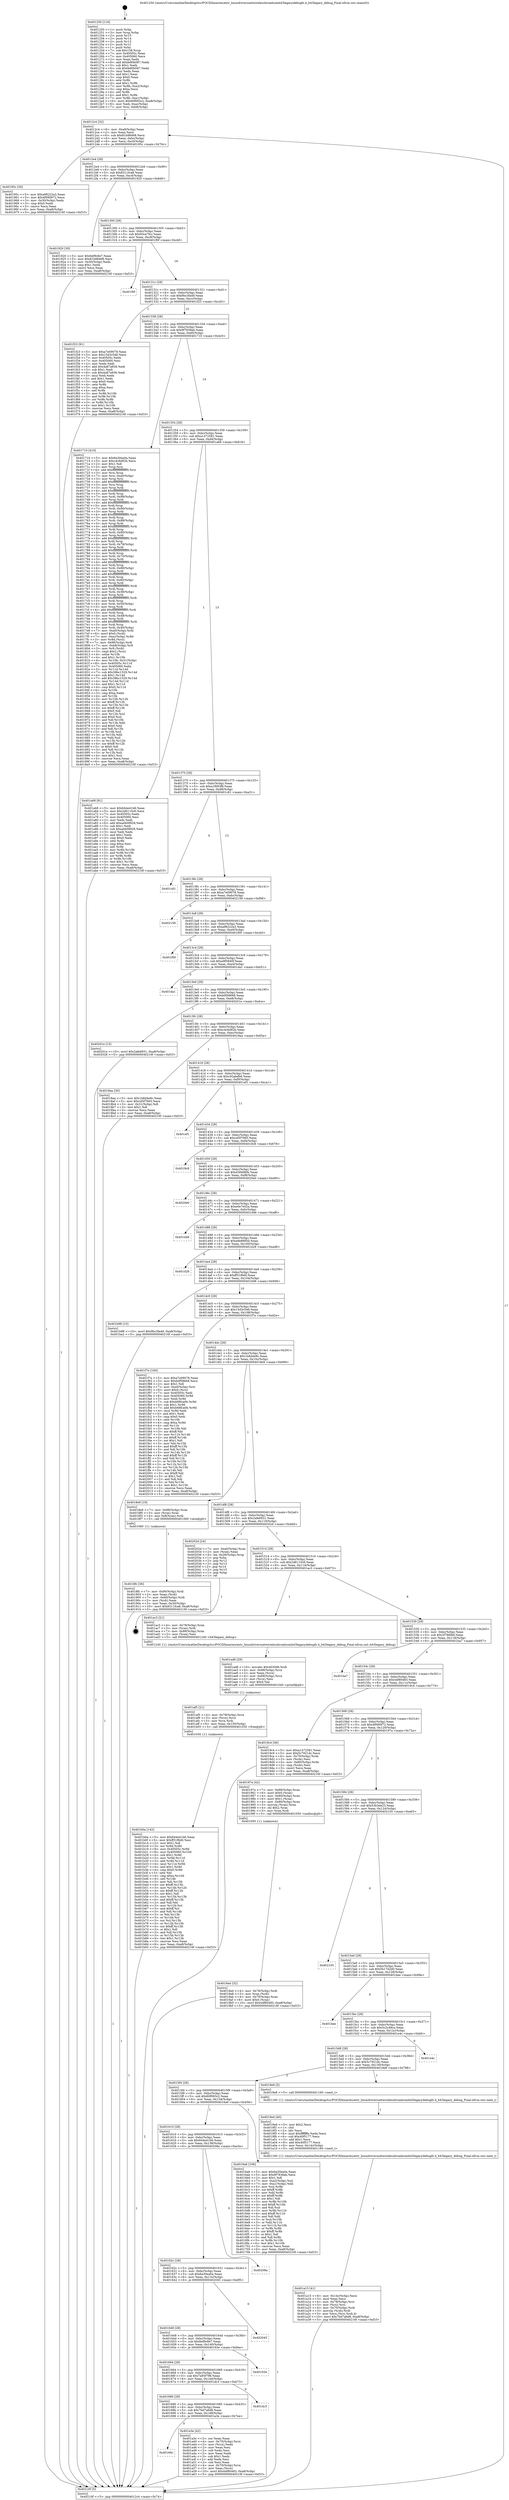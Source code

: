digraph "0x401250" {
  label = "0x401250 (/mnt/c/Users/mathe/Desktop/tcc/POCII/binaries/extr_linuxdriversnetwirelessbroadcomb43legacydebugfs.h_b43legacy_debug_Final-ollvm.out::main(0))"
  labelloc = "t"
  node[shape=record]

  Entry [label="",width=0.3,height=0.3,shape=circle,fillcolor=black,style=filled]
  "0x4012c4" [label="{
     0x4012c4 [32]\l
     | [instrs]\l
     &nbsp;&nbsp;0x4012c4 \<+6\>: mov -0xa8(%rbp),%eax\l
     &nbsp;&nbsp;0x4012ca \<+2\>: mov %eax,%ecx\l
     &nbsp;&nbsp;0x4012cc \<+6\>: sub $0x81b98468,%ecx\l
     &nbsp;&nbsp;0x4012d2 \<+6\>: mov %eax,-0xbc(%rbp)\l
     &nbsp;&nbsp;0x4012d8 \<+6\>: mov %ecx,-0xc0(%rbp)\l
     &nbsp;&nbsp;0x4012de \<+6\>: je 000000000040195c \<main+0x70c\>\l
  }"]
  "0x40195c" [label="{
     0x40195c [30]\l
     | [instrs]\l
     &nbsp;&nbsp;0x40195c \<+5\>: mov $0xa98222a3,%eax\l
     &nbsp;&nbsp;0x401961 \<+5\>: mov $0x4f090972,%ecx\l
     &nbsp;&nbsp;0x401966 \<+3\>: mov -0x30(%rbp),%edx\l
     &nbsp;&nbsp;0x401969 \<+3\>: cmp $0x0,%edx\l
     &nbsp;&nbsp;0x40196c \<+3\>: cmove %ecx,%eax\l
     &nbsp;&nbsp;0x40196f \<+6\>: mov %eax,-0xa8(%rbp)\l
     &nbsp;&nbsp;0x401975 \<+5\>: jmp 000000000040216f \<main+0xf1f\>\l
  }"]
  "0x4012e4" [label="{
     0x4012e4 [28]\l
     | [instrs]\l
     &nbsp;&nbsp;0x4012e4 \<+5\>: jmp 00000000004012e9 \<main+0x99\>\l
     &nbsp;&nbsp;0x4012e9 \<+6\>: mov -0xbc(%rbp),%eax\l
     &nbsp;&nbsp;0x4012ef \<+5\>: sub $0x8311fca8,%eax\l
     &nbsp;&nbsp;0x4012f4 \<+6\>: mov %eax,-0xc4(%rbp)\l
     &nbsp;&nbsp;0x4012fa \<+6\>: je 0000000000401920 \<main+0x6d0\>\l
  }"]
  Exit [label="",width=0.3,height=0.3,shape=circle,fillcolor=black,style=filled,peripheries=2]
  "0x401920" [label="{
     0x401920 [30]\l
     | [instrs]\l
     &nbsp;&nbsp;0x401920 \<+5\>: mov $0x6ef9c8e7,%eax\l
     &nbsp;&nbsp;0x401925 \<+5\>: mov $0x81b98468,%ecx\l
     &nbsp;&nbsp;0x40192a \<+3\>: mov -0x30(%rbp),%edx\l
     &nbsp;&nbsp;0x40192d \<+3\>: cmp $0x1,%edx\l
     &nbsp;&nbsp;0x401930 \<+3\>: cmovl %ecx,%eax\l
     &nbsp;&nbsp;0x401933 \<+6\>: mov %eax,-0xa8(%rbp)\l
     &nbsp;&nbsp;0x401939 \<+5\>: jmp 000000000040216f \<main+0xf1f\>\l
  }"]
  "0x401300" [label="{
     0x401300 [28]\l
     | [instrs]\l
     &nbsp;&nbsp;0x401300 \<+5\>: jmp 0000000000401305 \<main+0xb5\>\l
     &nbsp;&nbsp;0x401305 \<+6\>: mov -0xbc(%rbp),%eax\l
     &nbsp;&nbsp;0x40130b \<+5\>: sub $0x93ce7fcc,%eax\l
     &nbsp;&nbsp;0x401310 \<+6\>: mov %eax,-0xc8(%rbp)\l
     &nbsp;&nbsp;0x401316 \<+6\>: je 0000000000401f0f \<main+0xcbf\>\l
  }"]
  "0x401b0a" [label="{
     0x401b0a [142]\l
     | [instrs]\l
     &nbsp;&nbsp;0x401b0a \<+5\>: mov $0x644e41b6,%eax\l
     &nbsp;&nbsp;0x401b0f \<+5\>: mov $0xff31f6d0,%esi\l
     &nbsp;&nbsp;0x401b14 \<+2\>: mov $0x1,%dl\l
     &nbsp;&nbsp;0x401b16 \<+3\>: xor %r8d,%r8d\l
     &nbsp;&nbsp;0x401b19 \<+8\>: mov 0x40505c,%r9d\l
     &nbsp;&nbsp;0x401b21 \<+8\>: mov 0x405060,%r10d\l
     &nbsp;&nbsp;0x401b29 \<+4\>: sub $0x1,%r8d\l
     &nbsp;&nbsp;0x401b2d \<+3\>: mov %r9d,%r11d\l
     &nbsp;&nbsp;0x401b30 \<+3\>: add %r8d,%r11d\l
     &nbsp;&nbsp;0x401b33 \<+4\>: imul %r11d,%r9d\l
     &nbsp;&nbsp;0x401b37 \<+4\>: and $0x1,%r9d\l
     &nbsp;&nbsp;0x401b3b \<+4\>: cmp $0x0,%r9d\l
     &nbsp;&nbsp;0x401b3f \<+3\>: sete %bl\l
     &nbsp;&nbsp;0x401b42 \<+4\>: cmp $0xa,%r10d\l
     &nbsp;&nbsp;0x401b46 \<+4\>: setl %r14b\l
     &nbsp;&nbsp;0x401b4a \<+3\>: mov %bl,%r15b\l
     &nbsp;&nbsp;0x401b4d \<+4\>: xor $0xff,%r15b\l
     &nbsp;&nbsp;0x401b51 \<+3\>: mov %r14b,%r12b\l
     &nbsp;&nbsp;0x401b54 \<+4\>: xor $0xff,%r12b\l
     &nbsp;&nbsp;0x401b58 \<+3\>: xor $0x1,%dl\l
     &nbsp;&nbsp;0x401b5b \<+3\>: mov %r15b,%r13b\l
     &nbsp;&nbsp;0x401b5e \<+4\>: and $0xff,%r13b\l
     &nbsp;&nbsp;0x401b62 \<+2\>: and %dl,%bl\l
     &nbsp;&nbsp;0x401b64 \<+3\>: mov %r12b,%cl\l
     &nbsp;&nbsp;0x401b67 \<+3\>: and $0xff,%cl\l
     &nbsp;&nbsp;0x401b6a \<+3\>: and %dl,%r14b\l
     &nbsp;&nbsp;0x401b6d \<+3\>: or %bl,%r13b\l
     &nbsp;&nbsp;0x401b70 \<+3\>: or %r14b,%cl\l
     &nbsp;&nbsp;0x401b73 \<+3\>: xor %cl,%r13b\l
     &nbsp;&nbsp;0x401b76 \<+3\>: or %r12b,%r15b\l
     &nbsp;&nbsp;0x401b79 \<+4\>: xor $0xff,%r15b\l
     &nbsp;&nbsp;0x401b7d \<+3\>: or $0x1,%dl\l
     &nbsp;&nbsp;0x401b80 \<+3\>: and %dl,%r15b\l
     &nbsp;&nbsp;0x401b83 \<+3\>: or %r15b,%r13b\l
     &nbsp;&nbsp;0x401b86 \<+4\>: test $0x1,%r13b\l
     &nbsp;&nbsp;0x401b8a \<+3\>: cmovne %esi,%eax\l
     &nbsp;&nbsp;0x401b8d \<+6\>: mov %eax,-0xa8(%rbp)\l
     &nbsp;&nbsp;0x401b93 \<+5\>: jmp 000000000040216f \<main+0xf1f\>\l
  }"]
  "0x401f0f" [label="{
     0x401f0f\l
  }", style=dashed]
  "0x40131c" [label="{
     0x40131c [28]\l
     | [instrs]\l
     &nbsp;&nbsp;0x40131c \<+5\>: jmp 0000000000401321 \<main+0xd1\>\l
     &nbsp;&nbsp;0x401321 \<+6\>: mov -0xbc(%rbp),%eax\l
     &nbsp;&nbsp;0x401327 \<+5\>: sub $0x9bc3fa49,%eax\l
     &nbsp;&nbsp;0x40132c \<+6\>: mov %eax,-0xcc(%rbp)\l
     &nbsp;&nbsp;0x401332 \<+6\>: je 0000000000401f23 \<main+0xcd3\>\l
  }"]
  "0x401af5" [label="{
     0x401af5 [21]\l
     | [instrs]\l
     &nbsp;&nbsp;0x401af5 \<+4\>: mov -0x78(%rbp),%rcx\l
     &nbsp;&nbsp;0x401af9 \<+3\>: mov (%rcx),%rcx\l
     &nbsp;&nbsp;0x401afc \<+3\>: mov %rcx,%rdi\l
     &nbsp;&nbsp;0x401aff \<+6\>: mov %eax,-0x150(%rbp)\l
     &nbsp;&nbsp;0x401b05 \<+5\>: call 0000000000401030 \<free@plt\>\l
     | [calls]\l
     &nbsp;&nbsp;0x401030 \{1\} (unknown)\l
  }"]
  "0x401f23" [label="{
     0x401f23 [91]\l
     | [instrs]\l
     &nbsp;&nbsp;0x401f23 \<+5\>: mov $0xa7e09078,%eax\l
     &nbsp;&nbsp;0x401f28 \<+5\>: mov $0x15d3c546,%ecx\l
     &nbsp;&nbsp;0x401f2d \<+7\>: mov 0x40505c,%edx\l
     &nbsp;&nbsp;0x401f34 \<+7\>: mov 0x405060,%esi\l
     &nbsp;&nbsp;0x401f3b \<+2\>: mov %edx,%edi\l
     &nbsp;&nbsp;0x401f3d \<+6\>: add $0x4a87a936,%edi\l
     &nbsp;&nbsp;0x401f43 \<+3\>: sub $0x1,%edi\l
     &nbsp;&nbsp;0x401f46 \<+6\>: sub $0x4a87a936,%edi\l
     &nbsp;&nbsp;0x401f4c \<+3\>: imul %edi,%edx\l
     &nbsp;&nbsp;0x401f4f \<+3\>: and $0x1,%edx\l
     &nbsp;&nbsp;0x401f52 \<+3\>: cmp $0x0,%edx\l
     &nbsp;&nbsp;0x401f55 \<+4\>: sete %r8b\l
     &nbsp;&nbsp;0x401f59 \<+3\>: cmp $0xa,%esi\l
     &nbsp;&nbsp;0x401f5c \<+4\>: setl %r9b\l
     &nbsp;&nbsp;0x401f60 \<+3\>: mov %r8b,%r10b\l
     &nbsp;&nbsp;0x401f63 \<+3\>: and %r9b,%r10b\l
     &nbsp;&nbsp;0x401f66 \<+3\>: xor %r9b,%r8b\l
     &nbsp;&nbsp;0x401f69 \<+3\>: or %r8b,%r10b\l
     &nbsp;&nbsp;0x401f6c \<+4\>: test $0x1,%r10b\l
     &nbsp;&nbsp;0x401f70 \<+3\>: cmovne %ecx,%eax\l
     &nbsp;&nbsp;0x401f73 \<+6\>: mov %eax,-0xa8(%rbp)\l
     &nbsp;&nbsp;0x401f79 \<+5\>: jmp 000000000040216f \<main+0xf1f\>\l
  }"]
  "0x401338" [label="{
     0x401338 [28]\l
     | [instrs]\l
     &nbsp;&nbsp;0x401338 \<+5\>: jmp 000000000040133d \<main+0xed\>\l
     &nbsp;&nbsp;0x40133d \<+6\>: mov -0xbc(%rbp),%eax\l
     &nbsp;&nbsp;0x401343 \<+5\>: sub $0x9f7838ab,%eax\l
     &nbsp;&nbsp;0x401348 \<+6\>: mov %eax,-0xd0(%rbp)\l
     &nbsp;&nbsp;0x40134e \<+6\>: je 0000000000401710 \<main+0x4c0\>\l
  }"]
  "0x401ad8" [label="{
     0x401ad8 [29]\l
     | [instrs]\l
     &nbsp;&nbsp;0x401ad8 \<+10\>: movabs $0x4030d6,%rdi\l
     &nbsp;&nbsp;0x401ae2 \<+4\>: mov -0x68(%rbp),%rcx\l
     &nbsp;&nbsp;0x401ae6 \<+2\>: mov %eax,(%rcx)\l
     &nbsp;&nbsp;0x401ae8 \<+4\>: mov -0x68(%rbp),%rcx\l
     &nbsp;&nbsp;0x401aec \<+2\>: mov (%rcx),%esi\l
     &nbsp;&nbsp;0x401aee \<+2\>: mov $0x0,%al\l
     &nbsp;&nbsp;0x401af0 \<+5\>: call 0000000000401040 \<printf@plt\>\l
     | [calls]\l
     &nbsp;&nbsp;0x401040 \{1\} (unknown)\l
  }"]
  "0x401710" [label="{
     0x401710 [410]\l
     | [instrs]\l
     &nbsp;&nbsp;0x401710 \<+5\>: mov $0x6a30ea0a,%eax\l
     &nbsp;&nbsp;0x401715 \<+5\>: mov $0xc4c6d92b,%ecx\l
     &nbsp;&nbsp;0x40171a \<+2\>: mov $0x1,%dl\l
     &nbsp;&nbsp;0x40171c \<+3\>: mov %rsp,%rsi\l
     &nbsp;&nbsp;0x40171f \<+4\>: add $0xfffffffffffffff0,%rsi\l
     &nbsp;&nbsp;0x401723 \<+3\>: mov %rsi,%rsp\l
     &nbsp;&nbsp;0x401726 \<+7\>: mov %rsi,-0xa0(%rbp)\l
     &nbsp;&nbsp;0x40172d \<+3\>: mov %rsp,%rsi\l
     &nbsp;&nbsp;0x401730 \<+4\>: add $0xfffffffffffffff0,%rsi\l
     &nbsp;&nbsp;0x401734 \<+3\>: mov %rsi,%rsp\l
     &nbsp;&nbsp;0x401737 \<+3\>: mov %rsp,%rdi\l
     &nbsp;&nbsp;0x40173a \<+4\>: add $0xfffffffffffffff0,%rdi\l
     &nbsp;&nbsp;0x40173e \<+3\>: mov %rdi,%rsp\l
     &nbsp;&nbsp;0x401741 \<+7\>: mov %rdi,-0x98(%rbp)\l
     &nbsp;&nbsp;0x401748 \<+3\>: mov %rsp,%rdi\l
     &nbsp;&nbsp;0x40174b \<+4\>: add $0xfffffffffffffff0,%rdi\l
     &nbsp;&nbsp;0x40174f \<+3\>: mov %rdi,%rsp\l
     &nbsp;&nbsp;0x401752 \<+7\>: mov %rdi,-0x90(%rbp)\l
     &nbsp;&nbsp;0x401759 \<+3\>: mov %rsp,%rdi\l
     &nbsp;&nbsp;0x40175c \<+4\>: add $0xfffffffffffffff0,%rdi\l
     &nbsp;&nbsp;0x401760 \<+3\>: mov %rdi,%rsp\l
     &nbsp;&nbsp;0x401763 \<+7\>: mov %rdi,-0x88(%rbp)\l
     &nbsp;&nbsp;0x40176a \<+3\>: mov %rsp,%rdi\l
     &nbsp;&nbsp;0x40176d \<+4\>: add $0xfffffffffffffff0,%rdi\l
     &nbsp;&nbsp;0x401771 \<+3\>: mov %rdi,%rsp\l
     &nbsp;&nbsp;0x401774 \<+4\>: mov %rdi,-0x80(%rbp)\l
     &nbsp;&nbsp;0x401778 \<+3\>: mov %rsp,%rdi\l
     &nbsp;&nbsp;0x40177b \<+4\>: add $0xfffffffffffffff0,%rdi\l
     &nbsp;&nbsp;0x40177f \<+3\>: mov %rdi,%rsp\l
     &nbsp;&nbsp;0x401782 \<+4\>: mov %rdi,-0x78(%rbp)\l
     &nbsp;&nbsp;0x401786 \<+3\>: mov %rsp,%rdi\l
     &nbsp;&nbsp;0x401789 \<+4\>: add $0xfffffffffffffff0,%rdi\l
     &nbsp;&nbsp;0x40178d \<+3\>: mov %rdi,%rsp\l
     &nbsp;&nbsp;0x401790 \<+4\>: mov %rdi,-0x70(%rbp)\l
     &nbsp;&nbsp;0x401794 \<+3\>: mov %rsp,%rdi\l
     &nbsp;&nbsp;0x401797 \<+4\>: add $0xfffffffffffffff0,%rdi\l
     &nbsp;&nbsp;0x40179b \<+3\>: mov %rdi,%rsp\l
     &nbsp;&nbsp;0x40179e \<+4\>: mov %rdi,-0x68(%rbp)\l
     &nbsp;&nbsp;0x4017a2 \<+3\>: mov %rsp,%rdi\l
     &nbsp;&nbsp;0x4017a5 \<+4\>: add $0xfffffffffffffff0,%rdi\l
     &nbsp;&nbsp;0x4017a9 \<+3\>: mov %rdi,%rsp\l
     &nbsp;&nbsp;0x4017ac \<+4\>: mov %rdi,-0x60(%rbp)\l
     &nbsp;&nbsp;0x4017b0 \<+3\>: mov %rsp,%rdi\l
     &nbsp;&nbsp;0x4017b3 \<+4\>: add $0xfffffffffffffff0,%rdi\l
     &nbsp;&nbsp;0x4017b7 \<+3\>: mov %rdi,%rsp\l
     &nbsp;&nbsp;0x4017ba \<+4\>: mov %rdi,-0x58(%rbp)\l
     &nbsp;&nbsp;0x4017be \<+3\>: mov %rsp,%rdi\l
     &nbsp;&nbsp;0x4017c1 \<+4\>: add $0xfffffffffffffff0,%rdi\l
     &nbsp;&nbsp;0x4017c5 \<+3\>: mov %rdi,%rsp\l
     &nbsp;&nbsp;0x4017c8 \<+4\>: mov %rdi,-0x50(%rbp)\l
     &nbsp;&nbsp;0x4017cc \<+3\>: mov %rsp,%rdi\l
     &nbsp;&nbsp;0x4017cf \<+4\>: add $0xfffffffffffffff0,%rdi\l
     &nbsp;&nbsp;0x4017d3 \<+3\>: mov %rdi,%rsp\l
     &nbsp;&nbsp;0x4017d6 \<+4\>: mov %rdi,-0x48(%rbp)\l
     &nbsp;&nbsp;0x4017da \<+3\>: mov %rsp,%rdi\l
     &nbsp;&nbsp;0x4017dd \<+4\>: add $0xfffffffffffffff0,%rdi\l
     &nbsp;&nbsp;0x4017e1 \<+3\>: mov %rdi,%rsp\l
     &nbsp;&nbsp;0x4017e4 \<+4\>: mov %rdi,-0x40(%rbp)\l
     &nbsp;&nbsp;0x4017e8 \<+7\>: mov -0xa0(%rbp),%rdi\l
     &nbsp;&nbsp;0x4017ef \<+6\>: movl $0x0,(%rdi)\l
     &nbsp;&nbsp;0x4017f5 \<+7\>: mov -0xac(%rbp),%r8d\l
     &nbsp;&nbsp;0x4017fc \<+3\>: mov %r8d,(%rsi)\l
     &nbsp;&nbsp;0x4017ff \<+7\>: mov -0x98(%rbp),%rdi\l
     &nbsp;&nbsp;0x401806 \<+7\>: mov -0xb8(%rbp),%r9\l
     &nbsp;&nbsp;0x40180d \<+3\>: mov %r9,(%rdi)\l
     &nbsp;&nbsp;0x401810 \<+3\>: cmpl $0x2,(%rsi)\l
     &nbsp;&nbsp;0x401813 \<+4\>: setne %r10b\l
     &nbsp;&nbsp;0x401817 \<+4\>: and $0x1,%r10b\l
     &nbsp;&nbsp;0x40181b \<+4\>: mov %r10b,-0x31(%rbp)\l
     &nbsp;&nbsp;0x40181f \<+8\>: mov 0x40505c,%r11d\l
     &nbsp;&nbsp;0x401827 \<+7\>: mov 0x405060,%ebx\l
     &nbsp;&nbsp;0x40182e \<+3\>: mov %r11d,%r14d\l
     &nbsp;&nbsp;0x401831 \<+7\>: sub $0x38bc1529,%r14d\l
     &nbsp;&nbsp;0x401838 \<+4\>: sub $0x1,%r14d\l
     &nbsp;&nbsp;0x40183c \<+7\>: add $0x38bc1529,%r14d\l
     &nbsp;&nbsp;0x401843 \<+4\>: imul %r14d,%r11d\l
     &nbsp;&nbsp;0x401847 \<+4\>: and $0x1,%r11d\l
     &nbsp;&nbsp;0x40184b \<+4\>: cmp $0x0,%r11d\l
     &nbsp;&nbsp;0x40184f \<+4\>: sete %r10b\l
     &nbsp;&nbsp;0x401853 \<+3\>: cmp $0xa,%ebx\l
     &nbsp;&nbsp;0x401856 \<+4\>: setl %r15b\l
     &nbsp;&nbsp;0x40185a \<+3\>: mov %r10b,%r12b\l
     &nbsp;&nbsp;0x40185d \<+4\>: xor $0xff,%r12b\l
     &nbsp;&nbsp;0x401861 \<+3\>: mov %r15b,%r13b\l
     &nbsp;&nbsp;0x401864 \<+4\>: xor $0xff,%r13b\l
     &nbsp;&nbsp;0x401868 \<+3\>: xor $0x0,%dl\l
     &nbsp;&nbsp;0x40186b \<+3\>: mov %r12b,%sil\l
     &nbsp;&nbsp;0x40186e \<+4\>: and $0x0,%sil\l
     &nbsp;&nbsp;0x401872 \<+3\>: and %dl,%r10b\l
     &nbsp;&nbsp;0x401875 \<+3\>: mov %r13b,%dil\l
     &nbsp;&nbsp;0x401878 \<+4\>: and $0x0,%dil\l
     &nbsp;&nbsp;0x40187c \<+3\>: and %dl,%r15b\l
     &nbsp;&nbsp;0x40187f \<+3\>: or %r10b,%sil\l
     &nbsp;&nbsp;0x401882 \<+3\>: or %r15b,%dil\l
     &nbsp;&nbsp;0x401885 \<+3\>: xor %dil,%sil\l
     &nbsp;&nbsp;0x401888 \<+3\>: or %r13b,%r12b\l
     &nbsp;&nbsp;0x40188b \<+4\>: xor $0xff,%r12b\l
     &nbsp;&nbsp;0x40188f \<+3\>: or $0x0,%dl\l
     &nbsp;&nbsp;0x401892 \<+3\>: and %dl,%r12b\l
     &nbsp;&nbsp;0x401895 \<+3\>: or %r12b,%sil\l
     &nbsp;&nbsp;0x401898 \<+4\>: test $0x1,%sil\l
     &nbsp;&nbsp;0x40189c \<+3\>: cmovne %ecx,%eax\l
     &nbsp;&nbsp;0x40189f \<+6\>: mov %eax,-0xa8(%rbp)\l
     &nbsp;&nbsp;0x4018a5 \<+5\>: jmp 000000000040216f \<main+0xf1f\>\l
  }"]
  "0x401354" [label="{
     0x401354 [28]\l
     | [instrs]\l
     &nbsp;&nbsp;0x401354 \<+5\>: jmp 0000000000401359 \<main+0x109\>\l
     &nbsp;&nbsp;0x401359 \<+6\>: mov -0xbc(%rbp),%eax\l
     &nbsp;&nbsp;0x40135f \<+5\>: sub $0xa1472581,%eax\l
     &nbsp;&nbsp;0x401364 \<+6\>: mov %eax,-0xd4(%rbp)\l
     &nbsp;&nbsp;0x40136a \<+6\>: je 0000000000401a68 \<main+0x818\>\l
  }"]
  "0x40169c" [label="{
     0x40169c\l
  }", style=dashed]
  "0x401a68" [label="{
     0x401a68 [91]\l
     | [instrs]\l
     &nbsp;&nbsp;0x401a68 \<+5\>: mov $0x644e41b6,%eax\l
     &nbsp;&nbsp;0x401a6d \<+5\>: mov $0x2d6110c6,%ecx\l
     &nbsp;&nbsp;0x401a72 \<+7\>: mov 0x40505c,%edx\l
     &nbsp;&nbsp;0x401a79 \<+7\>: mov 0x405060,%esi\l
     &nbsp;&nbsp;0x401a80 \<+2\>: mov %edx,%edi\l
     &nbsp;&nbsp;0x401a82 \<+6\>: add $0xad409928,%edi\l
     &nbsp;&nbsp;0x401a88 \<+3\>: sub $0x1,%edi\l
     &nbsp;&nbsp;0x401a8b \<+6\>: sub $0xad409928,%edi\l
     &nbsp;&nbsp;0x401a91 \<+3\>: imul %edi,%edx\l
     &nbsp;&nbsp;0x401a94 \<+3\>: and $0x1,%edx\l
     &nbsp;&nbsp;0x401a97 \<+3\>: cmp $0x0,%edx\l
     &nbsp;&nbsp;0x401a9a \<+4\>: sete %r8b\l
     &nbsp;&nbsp;0x401a9e \<+3\>: cmp $0xa,%esi\l
     &nbsp;&nbsp;0x401aa1 \<+4\>: setl %r9b\l
     &nbsp;&nbsp;0x401aa5 \<+3\>: mov %r8b,%r10b\l
     &nbsp;&nbsp;0x401aa8 \<+3\>: and %r9b,%r10b\l
     &nbsp;&nbsp;0x401aab \<+3\>: xor %r9b,%r8b\l
     &nbsp;&nbsp;0x401aae \<+3\>: or %r8b,%r10b\l
     &nbsp;&nbsp;0x401ab1 \<+4\>: test $0x1,%r10b\l
     &nbsp;&nbsp;0x401ab5 \<+3\>: cmovne %ecx,%eax\l
     &nbsp;&nbsp;0x401ab8 \<+6\>: mov %eax,-0xa8(%rbp)\l
     &nbsp;&nbsp;0x401abe \<+5\>: jmp 000000000040216f \<main+0xf1f\>\l
  }"]
  "0x401370" [label="{
     0x401370 [28]\l
     | [instrs]\l
     &nbsp;&nbsp;0x401370 \<+5\>: jmp 0000000000401375 \<main+0x125\>\l
     &nbsp;&nbsp;0x401375 \<+6\>: mov -0xbc(%rbp),%eax\l
     &nbsp;&nbsp;0x40137b \<+5\>: sub $0xa1f693f8,%eax\l
     &nbsp;&nbsp;0x401380 \<+6\>: mov %eax,-0xd8(%rbp)\l
     &nbsp;&nbsp;0x401386 \<+6\>: je 0000000000401c81 \<main+0xa31\>\l
  }"]
  "0x401a3e" [label="{
     0x401a3e [42]\l
     | [instrs]\l
     &nbsp;&nbsp;0x401a3e \<+2\>: xor %eax,%eax\l
     &nbsp;&nbsp;0x401a40 \<+4\>: mov -0x70(%rbp),%rcx\l
     &nbsp;&nbsp;0x401a44 \<+2\>: mov (%rcx),%edx\l
     &nbsp;&nbsp;0x401a46 \<+2\>: mov %eax,%esi\l
     &nbsp;&nbsp;0x401a48 \<+2\>: sub %edx,%esi\l
     &nbsp;&nbsp;0x401a4a \<+2\>: mov %eax,%edx\l
     &nbsp;&nbsp;0x401a4c \<+3\>: sub $0x1,%edx\l
     &nbsp;&nbsp;0x401a4f \<+2\>: add %edx,%esi\l
     &nbsp;&nbsp;0x401a51 \<+2\>: sub %esi,%eax\l
     &nbsp;&nbsp;0x401a53 \<+4\>: mov -0x70(%rbp),%rcx\l
     &nbsp;&nbsp;0x401a57 \<+2\>: mov %eax,(%rcx)\l
     &nbsp;&nbsp;0x401a59 \<+10\>: movl $0x44f80483,-0xa8(%rbp)\l
     &nbsp;&nbsp;0x401a63 \<+5\>: jmp 000000000040216f \<main+0xf1f\>\l
  }"]
  "0x401c81" [label="{
     0x401c81\l
  }", style=dashed]
  "0x40138c" [label="{
     0x40138c [28]\l
     | [instrs]\l
     &nbsp;&nbsp;0x40138c \<+5\>: jmp 0000000000401391 \<main+0x141\>\l
     &nbsp;&nbsp;0x401391 \<+6\>: mov -0xbc(%rbp),%eax\l
     &nbsp;&nbsp;0x401397 \<+5\>: sub $0xa7e09078,%eax\l
     &nbsp;&nbsp;0x40139c \<+6\>: mov %eax,-0xdc(%rbp)\l
     &nbsp;&nbsp;0x4013a2 \<+6\>: je 0000000000402158 \<main+0xf08\>\l
  }"]
  "0x401680" [label="{
     0x401680 [28]\l
     | [instrs]\l
     &nbsp;&nbsp;0x401680 \<+5\>: jmp 0000000000401685 \<main+0x435\>\l
     &nbsp;&nbsp;0x401685 \<+6\>: mov -0xbc(%rbp),%eax\l
     &nbsp;&nbsp;0x40168b \<+5\>: sub $0x7bd7a6d8,%eax\l
     &nbsp;&nbsp;0x401690 \<+6\>: mov %eax,-0x148(%rbp)\l
     &nbsp;&nbsp;0x401696 \<+6\>: je 0000000000401a3e \<main+0x7ee\>\l
  }"]
  "0x402158" [label="{
     0x402158\l
  }", style=dashed]
  "0x4013a8" [label="{
     0x4013a8 [28]\l
     | [instrs]\l
     &nbsp;&nbsp;0x4013a8 \<+5\>: jmp 00000000004013ad \<main+0x15d\>\l
     &nbsp;&nbsp;0x4013ad \<+6\>: mov -0xbc(%rbp),%eax\l
     &nbsp;&nbsp;0x4013b3 \<+5\>: sub $0xa98222a3,%eax\l
     &nbsp;&nbsp;0x4013b8 \<+6\>: mov %eax,-0xe0(%rbp)\l
     &nbsp;&nbsp;0x4013be \<+6\>: je 0000000000401f00 \<main+0xcb0\>\l
  }"]
  "0x401dc3" [label="{
     0x401dc3\l
  }", style=dashed]
  "0x401f00" [label="{
     0x401f00\l
  }", style=dashed]
  "0x4013c4" [label="{
     0x4013c4 [28]\l
     | [instrs]\l
     &nbsp;&nbsp;0x4013c4 \<+5\>: jmp 00000000004013c9 \<main+0x179\>\l
     &nbsp;&nbsp;0x4013c9 \<+6\>: mov -0xbc(%rbp),%eax\l
     &nbsp;&nbsp;0x4013cf \<+5\>: sub $0xa9f5840f,%eax\l
     &nbsp;&nbsp;0x4013d4 \<+6\>: mov %eax,-0xe4(%rbp)\l
     &nbsp;&nbsp;0x4013da \<+6\>: je 0000000000401da1 \<main+0xb51\>\l
  }"]
  "0x401664" [label="{
     0x401664 [28]\l
     | [instrs]\l
     &nbsp;&nbsp;0x401664 \<+5\>: jmp 0000000000401669 \<main+0x419\>\l
     &nbsp;&nbsp;0x401669 \<+6\>: mov -0xbc(%rbp),%eax\l
     &nbsp;&nbsp;0x40166f \<+5\>: sub $0x7a95f798,%eax\l
     &nbsp;&nbsp;0x401674 \<+6\>: mov %eax,-0x144(%rbp)\l
     &nbsp;&nbsp;0x40167a \<+6\>: je 0000000000401dc3 \<main+0xb73\>\l
  }"]
  "0x401da1" [label="{
     0x401da1\l
  }", style=dashed]
  "0x4013e0" [label="{
     0x4013e0 [28]\l
     | [instrs]\l
     &nbsp;&nbsp;0x4013e0 \<+5\>: jmp 00000000004013e5 \<main+0x195\>\l
     &nbsp;&nbsp;0x4013e5 \<+6\>: mov -0xbc(%rbp),%eax\l
     &nbsp;&nbsp;0x4013eb \<+5\>: sub $0xb0f58668,%eax\l
     &nbsp;&nbsp;0x4013f0 \<+6\>: mov %eax,-0xe8(%rbp)\l
     &nbsp;&nbsp;0x4013f6 \<+6\>: je 000000000040201e \<main+0xdce\>\l
  }"]
  "0x40193e" [label="{
     0x40193e\l
  }", style=dashed]
  "0x40201e" [label="{
     0x40201e [15]\l
     | [instrs]\l
     &nbsp;&nbsp;0x40201e \<+10\>: movl $0x2afe6931,-0xa8(%rbp)\l
     &nbsp;&nbsp;0x402028 \<+5\>: jmp 000000000040216f \<main+0xf1f\>\l
  }"]
  "0x4013fc" [label="{
     0x4013fc [28]\l
     | [instrs]\l
     &nbsp;&nbsp;0x4013fc \<+5\>: jmp 0000000000401401 \<main+0x1b1\>\l
     &nbsp;&nbsp;0x401401 \<+6\>: mov -0xbc(%rbp),%eax\l
     &nbsp;&nbsp;0x401407 \<+5\>: sub $0xc4c6d92b,%eax\l
     &nbsp;&nbsp;0x40140c \<+6\>: mov %eax,-0xec(%rbp)\l
     &nbsp;&nbsp;0x401412 \<+6\>: je 00000000004018aa \<main+0x65a\>\l
  }"]
  "0x401648" [label="{
     0x401648 [28]\l
     | [instrs]\l
     &nbsp;&nbsp;0x401648 \<+5\>: jmp 000000000040164d \<main+0x3fd\>\l
     &nbsp;&nbsp;0x40164d \<+6\>: mov -0xbc(%rbp),%eax\l
     &nbsp;&nbsp;0x401653 \<+5\>: sub $0x6ef9c8e7,%eax\l
     &nbsp;&nbsp;0x401658 \<+6\>: mov %eax,-0x140(%rbp)\l
     &nbsp;&nbsp;0x40165e \<+6\>: je 000000000040193e \<main+0x6ee\>\l
  }"]
  "0x4018aa" [label="{
     0x4018aa [30]\l
     | [instrs]\l
     &nbsp;&nbsp;0x4018aa \<+5\>: mov $0x1b8d4e9c,%eax\l
     &nbsp;&nbsp;0x4018af \<+5\>: mov $0xcd5f7665,%ecx\l
     &nbsp;&nbsp;0x4018b4 \<+3\>: mov -0x31(%rbp),%dl\l
     &nbsp;&nbsp;0x4018b7 \<+3\>: test $0x1,%dl\l
     &nbsp;&nbsp;0x4018ba \<+3\>: cmovne %ecx,%eax\l
     &nbsp;&nbsp;0x4018bd \<+6\>: mov %eax,-0xa8(%rbp)\l
     &nbsp;&nbsp;0x4018c3 \<+5\>: jmp 000000000040216f \<main+0xf1f\>\l
  }"]
  "0x401418" [label="{
     0x401418 [28]\l
     | [instrs]\l
     &nbsp;&nbsp;0x401418 \<+5\>: jmp 000000000040141d \<main+0x1cd\>\l
     &nbsp;&nbsp;0x40141d \<+6\>: mov -0xbc(%rbp),%eax\l
     &nbsp;&nbsp;0x401423 \<+5\>: sub $0xc92abdb6,%eax\l
     &nbsp;&nbsp;0x401428 \<+6\>: mov %eax,-0xf0(%rbp)\l
     &nbsp;&nbsp;0x40142e \<+6\>: je 0000000000401ef1 \<main+0xca1\>\l
  }"]
  "0x402045" [label="{
     0x402045\l
  }", style=dashed]
  "0x401ef1" [label="{
     0x401ef1\l
  }", style=dashed]
  "0x401434" [label="{
     0x401434 [28]\l
     | [instrs]\l
     &nbsp;&nbsp;0x401434 \<+5\>: jmp 0000000000401439 \<main+0x1e9\>\l
     &nbsp;&nbsp;0x401439 \<+6\>: mov -0xbc(%rbp),%eax\l
     &nbsp;&nbsp;0x40143f \<+5\>: sub $0xcd5f7665,%eax\l
     &nbsp;&nbsp;0x401444 \<+6\>: mov %eax,-0xf4(%rbp)\l
     &nbsp;&nbsp;0x40144a \<+6\>: je 00000000004018c8 \<main+0x678\>\l
  }"]
  "0x40162c" [label="{
     0x40162c [28]\l
     | [instrs]\l
     &nbsp;&nbsp;0x40162c \<+5\>: jmp 0000000000401631 \<main+0x3e1\>\l
     &nbsp;&nbsp;0x401631 \<+6\>: mov -0xbc(%rbp),%eax\l
     &nbsp;&nbsp;0x401637 \<+5\>: sub $0x6a30ea0a,%eax\l
     &nbsp;&nbsp;0x40163c \<+6\>: mov %eax,-0x13c(%rbp)\l
     &nbsp;&nbsp;0x401642 \<+6\>: je 0000000000402045 \<main+0xdf5\>\l
  }"]
  "0x4018c8" [label="{
     0x4018c8\l
  }", style=dashed]
  "0x401450" [label="{
     0x401450 [28]\l
     | [instrs]\l
     &nbsp;&nbsp;0x401450 \<+5\>: jmp 0000000000401455 \<main+0x205\>\l
     &nbsp;&nbsp;0x401455 \<+6\>: mov -0xbc(%rbp),%eax\l
     &nbsp;&nbsp;0x40145b \<+5\>: sub $0xd3f4680b,%eax\l
     &nbsp;&nbsp;0x401460 \<+6\>: mov %eax,-0xf8(%rbp)\l
     &nbsp;&nbsp;0x401466 \<+6\>: je 00000000004020e0 \<main+0xe90\>\l
  }"]
  "0x40208a" [label="{
     0x40208a\l
  }", style=dashed]
  "0x4020e0" [label="{
     0x4020e0\l
  }", style=dashed]
  "0x40146c" [label="{
     0x40146c [28]\l
     | [instrs]\l
     &nbsp;&nbsp;0x40146c \<+5\>: jmp 0000000000401471 \<main+0x221\>\l
     &nbsp;&nbsp;0x401471 \<+6\>: mov -0xbc(%rbp),%eax\l
     &nbsp;&nbsp;0x401477 \<+5\>: sub $0xe0e7e02a,%eax\l
     &nbsp;&nbsp;0x40147c \<+6\>: mov %eax,-0xfc(%rbp)\l
     &nbsp;&nbsp;0x401482 \<+6\>: je 0000000000401d46 \<main+0xaf6\>\l
  }"]
  "0x401a15" [label="{
     0x401a15 [41]\l
     | [instrs]\l
     &nbsp;&nbsp;0x401a15 \<+6\>: mov -0x14c(%rbp),%ecx\l
     &nbsp;&nbsp;0x401a1b \<+3\>: imul %eax,%ecx\l
     &nbsp;&nbsp;0x401a1e \<+4\>: mov -0x78(%rbp),%rsi\l
     &nbsp;&nbsp;0x401a22 \<+3\>: mov (%rsi),%rsi\l
     &nbsp;&nbsp;0x401a25 \<+4\>: mov -0x70(%rbp),%rdi\l
     &nbsp;&nbsp;0x401a29 \<+3\>: movslq (%rdi),%rdi\l
     &nbsp;&nbsp;0x401a2c \<+3\>: mov %ecx,(%rsi,%rdi,4)\l
     &nbsp;&nbsp;0x401a2f \<+10\>: movl $0x7bd7a6d8,-0xa8(%rbp)\l
     &nbsp;&nbsp;0x401a39 \<+5\>: jmp 000000000040216f \<main+0xf1f\>\l
  }"]
  "0x401d46" [label="{
     0x401d46\l
  }", style=dashed]
  "0x401488" [label="{
     0x401488 [28]\l
     | [instrs]\l
     &nbsp;&nbsp;0x401488 \<+5\>: jmp 000000000040148d \<main+0x23d\>\l
     &nbsp;&nbsp;0x40148d \<+6\>: mov -0xbc(%rbp),%eax\l
     &nbsp;&nbsp;0x401493 \<+5\>: sub $0xe9e8895d,%eax\l
     &nbsp;&nbsp;0x401498 \<+6\>: mov %eax,-0x100(%rbp)\l
     &nbsp;&nbsp;0x40149e \<+6\>: je 0000000000401d28 \<main+0xad8\>\l
  }"]
  "0x4019ed" [label="{
     0x4019ed [40]\l
     | [instrs]\l
     &nbsp;&nbsp;0x4019ed \<+5\>: mov $0x2,%ecx\l
     &nbsp;&nbsp;0x4019f2 \<+1\>: cltd\l
     &nbsp;&nbsp;0x4019f3 \<+2\>: idiv %ecx\l
     &nbsp;&nbsp;0x4019f5 \<+6\>: imul $0xfffffffe,%edx,%ecx\l
     &nbsp;&nbsp;0x4019fb \<+6\>: sub $0x40f5177,%ecx\l
     &nbsp;&nbsp;0x401a01 \<+3\>: add $0x1,%ecx\l
     &nbsp;&nbsp;0x401a04 \<+6\>: add $0x40f5177,%ecx\l
     &nbsp;&nbsp;0x401a0a \<+6\>: mov %ecx,-0x14c(%rbp)\l
     &nbsp;&nbsp;0x401a10 \<+5\>: call 0000000000401160 \<next_i\>\l
     | [calls]\l
     &nbsp;&nbsp;0x401160 \{1\} (/mnt/c/Users/mathe/Desktop/tcc/POCII/binaries/extr_linuxdriversnetwirelessbroadcomb43legacydebugfs.h_b43legacy_debug_Final-ollvm.out::next_i)\l
  }"]
  "0x401d28" [label="{
     0x401d28\l
  }", style=dashed]
  "0x4014a4" [label="{
     0x4014a4 [28]\l
     | [instrs]\l
     &nbsp;&nbsp;0x4014a4 \<+5\>: jmp 00000000004014a9 \<main+0x259\>\l
     &nbsp;&nbsp;0x4014a9 \<+6\>: mov -0xbc(%rbp),%eax\l
     &nbsp;&nbsp;0x4014af \<+5\>: sub $0xff31f6d0,%eax\l
     &nbsp;&nbsp;0x4014b4 \<+6\>: mov %eax,-0x104(%rbp)\l
     &nbsp;&nbsp;0x4014ba \<+6\>: je 0000000000401b98 \<main+0x948\>\l
  }"]
  "0x4019a4" [label="{
     0x4019a4 [32]\l
     | [instrs]\l
     &nbsp;&nbsp;0x4019a4 \<+4\>: mov -0x78(%rbp),%rdi\l
     &nbsp;&nbsp;0x4019a8 \<+3\>: mov %rax,(%rdi)\l
     &nbsp;&nbsp;0x4019ab \<+4\>: mov -0x70(%rbp),%rax\l
     &nbsp;&nbsp;0x4019af \<+6\>: movl $0x0,(%rax)\l
     &nbsp;&nbsp;0x4019b5 \<+10\>: movl $0x44f80483,-0xa8(%rbp)\l
     &nbsp;&nbsp;0x4019bf \<+5\>: jmp 000000000040216f \<main+0xf1f\>\l
  }"]
  "0x401b98" [label="{
     0x401b98 [15]\l
     | [instrs]\l
     &nbsp;&nbsp;0x401b98 \<+10\>: movl $0x9bc3fa49,-0xa8(%rbp)\l
     &nbsp;&nbsp;0x401ba2 \<+5\>: jmp 000000000040216f \<main+0xf1f\>\l
  }"]
  "0x4014c0" [label="{
     0x4014c0 [28]\l
     | [instrs]\l
     &nbsp;&nbsp;0x4014c0 \<+5\>: jmp 00000000004014c5 \<main+0x275\>\l
     &nbsp;&nbsp;0x4014c5 \<+6\>: mov -0xbc(%rbp),%eax\l
     &nbsp;&nbsp;0x4014cb \<+5\>: sub $0x15d3c546,%eax\l
     &nbsp;&nbsp;0x4014d0 \<+6\>: mov %eax,-0x108(%rbp)\l
     &nbsp;&nbsp;0x4014d6 \<+6\>: je 0000000000401f7e \<main+0xd2e\>\l
  }"]
  "0x4018fc" [label="{
     0x4018fc [36]\l
     | [instrs]\l
     &nbsp;&nbsp;0x4018fc \<+7\>: mov -0x90(%rbp),%rdi\l
     &nbsp;&nbsp;0x401903 \<+2\>: mov %eax,(%rdi)\l
     &nbsp;&nbsp;0x401905 \<+7\>: mov -0x90(%rbp),%rdi\l
     &nbsp;&nbsp;0x40190c \<+2\>: mov (%rdi),%eax\l
     &nbsp;&nbsp;0x40190e \<+3\>: mov %eax,-0x30(%rbp)\l
     &nbsp;&nbsp;0x401911 \<+10\>: movl $0x8311fca8,-0xa8(%rbp)\l
     &nbsp;&nbsp;0x40191b \<+5\>: jmp 000000000040216f \<main+0xf1f\>\l
  }"]
  "0x401f7e" [label="{
     0x401f7e [160]\l
     | [instrs]\l
     &nbsp;&nbsp;0x401f7e \<+5\>: mov $0xa7e09078,%eax\l
     &nbsp;&nbsp;0x401f83 \<+5\>: mov $0xb0f58668,%ecx\l
     &nbsp;&nbsp;0x401f88 \<+2\>: mov $0x1,%dl\l
     &nbsp;&nbsp;0x401f8a \<+7\>: mov -0xa0(%rbp),%rsi\l
     &nbsp;&nbsp;0x401f91 \<+6\>: movl $0x0,(%rsi)\l
     &nbsp;&nbsp;0x401f97 \<+7\>: mov 0x40505c,%edi\l
     &nbsp;&nbsp;0x401f9e \<+8\>: mov 0x405060,%r8d\l
     &nbsp;&nbsp;0x401fa6 \<+3\>: mov %edi,%r9d\l
     &nbsp;&nbsp;0x401fa9 \<+7\>: sub $0xb68fca0b,%r9d\l
     &nbsp;&nbsp;0x401fb0 \<+4\>: sub $0x1,%r9d\l
     &nbsp;&nbsp;0x401fb4 \<+7\>: add $0xb68fca0b,%r9d\l
     &nbsp;&nbsp;0x401fbb \<+4\>: imul %r9d,%edi\l
     &nbsp;&nbsp;0x401fbf \<+3\>: and $0x1,%edi\l
     &nbsp;&nbsp;0x401fc2 \<+3\>: cmp $0x0,%edi\l
     &nbsp;&nbsp;0x401fc5 \<+4\>: sete %r10b\l
     &nbsp;&nbsp;0x401fc9 \<+4\>: cmp $0xa,%r8d\l
     &nbsp;&nbsp;0x401fcd \<+4\>: setl %r11b\l
     &nbsp;&nbsp;0x401fd1 \<+3\>: mov %r10b,%bl\l
     &nbsp;&nbsp;0x401fd4 \<+3\>: xor $0xff,%bl\l
     &nbsp;&nbsp;0x401fd7 \<+3\>: mov %r11b,%r14b\l
     &nbsp;&nbsp;0x401fda \<+4\>: xor $0xff,%r14b\l
     &nbsp;&nbsp;0x401fde \<+3\>: xor $0x1,%dl\l
     &nbsp;&nbsp;0x401fe1 \<+3\>: mov %bl,%r15b\l
     &nbsp;&nbsp;0x401fe4 \<+4\>: and $0xff,%r15b\l
     &nbsp;&nbsp;0x401fe8 \<+3\>: and %dl,%r10b\l
     &nbsp;&nbsp;0x401feb \<+3\>: mov %r14b,%r12b\l
     &nbsp;&nbsp;0x401fee \<+4\>: and $0xff,%r12b\l
     &nbsp;&nbsp;0x401ff2 \<+3\>: and %dl,%r11b\l
     &nbsp;&nbsp;0x401ff5 \<+3\>: or %r10b,%r15b\l
     &nbsp;&nbsp;0x401ff8 \<+3\>: or %r11b,%r12b\l
     &nbsp;&nbsp;0x401ffb \<+3\>: xor %r12b,%r15b\l
     &nbsp;&nbsp;0x401ffe \<+3\>: or %r14b,%bl\l
     &nbsp;&nbsp;0x402001 \<+3\>: xor $0xff,%bl\l
     &nbsp;&nbsp;0x402004 \<+3\>: or $0x1,%dl\l
     &nbsp;&nbsp;0x402007 \<+2\>: and %dl,%bl\l
     &nbsp;&nbsp;0x402009 \<+3\>: or %bl,%r15b\l
     &nbsp;&nbsp;0x40200c \<+4\>: test $0x1,%r15b\l
     &nbsp;&nbsp;0x402010 \<+3\>: cmovne %ecx,%eax\l
     &nbsp;&nbsp;0x402013 \<+6\>: mov %eax,-0xa8(%rbp)\l
     &nbsp;&nbsp;0x402019 \<+5\>: jmp 000000000040216f \<main+0xf1f\>\l
  }"]
  "0x4014dc" [label="{
     0x4014dc [28]\l
     | [instrs]\l
     &nbsp;&nbsp;0x4014dc \<+5\>: jmp 00000000004014e1 \<main+0x291\>\l
     &nbsp;&nbsp;0x4014e1 \<+6\>: mov -0xbc(%rbp),%eax\l
     &nbsp;&nbsp;0x4014e7 \<+5\>: sub $0x1b8d4e9c,%eax\l
     &nbsp;&nbsp;0x4014ec \<+6\>: mov %eax,-0x10c(%rbp)\l
     &nbsp;&nbsp;0x4014f2 \<+6\>: je 00000000004018e9 \<main+0x699\>\l
  }"]
  "0x401250" [label="{
     0x401250 [116]\l
     | [instrs]\l
     &nbsp;&nbsp;0x401250 \<+1\>: push %rbp\l
     &nbsp;&nbsp;0x401251 \<+3\>: mov %rsp,%rbp\l
     &nbsp;&nbsp;0x401254 \<+2\>: push %r15\l
     &nbsp;&nbsp;0x401256 \<+2\>: push %r14\l
     &nbsp;&nbsp;0x401258 \<+2\>: push %r13\l
     &nbsp;&nbsp;0x40125a \<+2\>: push %r12\l
     &nbsp;&nbsp;0x40125c \<+1\>: push %rbx\l
     &nbsp;&nbsp;0x40125d \<+7\>: sub $0x158,%rsp\l
     &nbsp;&nbsp;0x401264 \<+7\>: mov 0x40505c,%eax\l
     &nbsp;&nbsp;0x40126b \<+7\>: mov 0x405060,%ecx\l
     &nbsp;&nbsp;0x401272 \<+2\>: mov %eax,%edx\l
     &nbsp;&nbsp;0x401274 \<+6\>: add $0xfe80b087,%edx\l
     &nbsp;&nbsp;0x40127a \<+3\>: sub $0x1,%edx\l
     &nbsp;&nbsp;0x40127d \<+6\>: sub $0xfe80b087,%edx\l
     &nbsp;&nbsp;0x401283 \<+3\>: imul %edx,%eax\l
     &nbsp;&nbsp;0x401286 \<+3\>: and $0x1,%eax\l
     &nbsp;&nbsp;0x401289 \<+3\>: cmp $0x0,%eax\l
     &nbsp;&nbsp;0x40128c \<+4\>: sete %r8b\l
     &nbsp;&nbsp;0x401290 \<+4\>: and $0x1,%r8b\l
     &nbsp;&nbsp;0x401294 \<+7\>: mov %r8b,-0xa2(%rbp)\l
     &nbsp;&nbsp;0x40129b \<+3\>: cmp $0xa,%ecx\l
     &nbsp;&nbsp;0x40129e \<+4\>: setl %r8b\l
     &nbsp;&nbsp;0x4012a2 \<+4\>: and $0x1,%r8b\l
     &nbsp;&nbsp;0x4012a6 \<+7\>: mov %r8b,-0xa1(%rbp)\l
     &nbsp;&nbsp;0x4012ad \<+10\>: movl $0x60f093c2,-0xa8(%rbp)\l
     &nbsp;&nbsp;0x4012b7 \<+6\>: mov %edi,-0xac(%rbp)\l
     &nbsp;&nbsp;0x4012bd \<+7\>: mov %rsi,-0xb8(%rbp)\l
  }"]
  "0x4018e9" [label="{
     0x4018e9 [19]\l
     | [instrs]\l
     &nbsp;&nbsp;0x4018e9 \<+7\>: mov -0x98(%rbp),%rax\l
     &nbsp;&nbsp;0x4018f0 \<+3\>: mov (%rax),%rax\l
     &nbsp;&nbsp;0x4018f3 \<+4\>: mov 0x8(%rax),%rdi\l
     &nbsp;&nbsp;0x4018f7 \<+5\>: call 0000000000401060 \<atoi@plt\>\l
     | [calls]\l
     &nbsp;&nbsp;0x401060 \{1\} (unknown)\l
  }"]
  "0x4014f8" [label="{
     0x4014f8 [28]\l
     | [instrs]\l
     &nbsp;&nbsp;0x4014f8 \<+5\>: jmp 00000000004014fd \<main+0x2ad\>\l
     &nbsp;&nbsp;0x4014fd \<+6\>: mov -0xbc(%rbp),%eax\l
     &nbsp;&nbsp;0x401503 \<+5\>: sub $0x2afe6931,%eax\l
     &nbsp;&nbsp;0x401508 \<+6\>: mov %eax,-0x110(%rbp)\l
     &nbsp;&nbsp;0x40150e \<+6\>: je 000000000040202d \<main+0xddd\>\l
  }"]
  "0x40216f" [label="{
     0x40216f [5]\l
     | [instrs]\l
     &nbsp;&nbsp;0x40216f \<+5\>: jmp 00000000004012c4 \<main+0x74\>\l
  }"]
  "0x40202d" [label="{
     0x40202d [24]\l
     | [instrs]\l
     &nbsp;&nbsp;0x40202d \<+7\>: mov -0xa0(%rbp),%rax\l
     &nbsp;&nbsp;0x402034 \<+2\>: mov (%rax),%eax\l
     &nbsp;&nbsp;0x402036 \<+4\>: lea -0x28(%rbp),%rsp\l
     &nbsp;&nbsp;0x40203a \<+1\>: pop %rbx\l
     &nbsp;&nbsp;0x40203b \<+2\>: pop %r12\l
     &nbsp;&nbsp;0x40203d \<+2\>: pop %r13\l
     &nbsp;&nbsp;0x40203f \<+2\>: pop %r14\l
     &nbsp;&nbsp;0x402041 \<+2\>: pop %r15\l
     &nbsp;&nbsp;0x402043 \<+1\>: pop %rbp\l
     &nbsp;&nbsp;0x402044 \<+1\>: ret\l
  }"]
  "0x401514" [label="{
     0x401514 [28]\l
     | [instrs]\l
     &nbsp;&nbsp;0x401514 \<+5\>: jmp 0000000000401519 \<main+0x2c9\>\l
     &nbsp;&nbsp;0x401519 \<+6\>: mov -0xbc(%rbp),%eax\l
     &nbsp;&nbsp;0x40151f \<+5\>: sub $0x2d6110c6,%eax\l
     &nbsp;&nbsp;0x401524 \<+6\>: mov %eax,-0x114(%rbp)\l
     &nbsp;&nbsp;0x40152a \<+6\>: je 0000000000401ac3 \<main+0x873\>\l
  }"]
  "0x401610" [label="{
     0x401610 [28]\l
     | [instrs]\l
     &nbsp;&nbsp;0x401610 \<+5\>: jmp 0000000000401615 \<main+0x3c5\>\l
     &nbsp;&nbsp;0x401615 \<+6\>: mov -0xbc(%rbp),%eax\l
     &nbsp;&nbsp;0x40161b \<+5\>: sub $0x644e41b6,%eax\l
     &nbsp;&nbsp;0x401620 \<+6\>: mov %eax,-0x138(%rbp)\l
     &nbsp;&nbsp;0x401626 \<+6\>: je 000000000040208a \<main+0xe3a\>\l
  }"]
  "0x401ac3" [label="{
     0x401ac3 [21]\l
     | [instrs]\l
     &nbsp;&nbsp;0x401ac3 \<+4\>: mov -0x78(%rbp),%rax\l
     &nbsp;&nbsp;0x401ac7 \<+3\>: mov (%rax),%rdi\l
     &nbsp;&nbsp;0x401aca \<+7\>: mov -0x88(%rbp),%rax\l
     &nbsp;&nbsp;0x401ad1 \<+2\>: mov (%rax),%esi\l
     &nbsp;&nbsp;0x401ad3 \<+5\>: call 0000000000401240 \<b43legacy_debug\>\l
     | [calls]\l
     &nbsp;&nbsp;0x401240 \{1\} (/mnt/c/Users/mathe/Desktop/tcc/POCII/binaries/extr_linuxdriversnetwirelessbroadcomb43legacydebugfs.h_b43legacy_debug_Final-ollvm.out::b43legacy_debug)\l
  }"]
  "0x401530" [label="{
     0x401530 [28]\l
     | [instrs]\l
     &nbsp;&nbsp;0x401530 \<+5\>: jmp 0000000000401535 \<main+0x2e5\>\l
     &nbsp;&nbsp;0x401535 \<+6\>: mov -0xbc(%rbp),%eax\l
     &nbsp;&nbsp;0x40153b \<+5\>: sub $0x2f786fb9,%eax\l
     &nbsp;&nbsp;0x401540 \<+6\>: mov %eax,-0x118(%rbp)\l
     &nbsp;&nbsp;0x401546 \<+6\>: je 0000000000401ba7 \<main+0x957\>\l
  }"]
  "0x4016a6" [label="{
     0x4016a6 [106]\l
     | [instrs]\l
     &nbsp;&nbsp;0x4016a6 \<+5\>: mov $0x6a30ea0a,%eax\l
     &nbsp;&nbsp;0x4016ab \<+5\>: mov $0x9f7838ab,%ecx\l
     &nbsp;&nbsp;0x4016b0 \<+2\>: mov $0x1,%dl\l
     &nbsp;&nbsp;0x4016b2 \<+7\>: mov -0xa2(%rbp),%sil\l
     &nbsp;&nbsp;0x4016b9 \<+7\>: mov -0xa1(%rbp),%dil\l
     &nbsp;&nbsp;0x4016c0 \<+3\>: mov %sil,%r8b\l
     &nbsp;&nbsp;0x4016c3 \<+4\>: xor $0xff,%r8b\l
     &nbsp;&nbsp;0x4016c7 \<+3\>: mov %dil,%r9b\l
     &nbsp;&nbsp;0x4016ca \<+4\>: xor $0xff,%r9b\l
     &nbsp;&nbsp;0x4016ce \<+3\>: xor $0x1,%dl\l
     &nbsp;&nbsp;0x4016d1 \<+3\>: mov %r8b,%r10b\l
     &nbsp;&nbsp;0x4016d4 \<+4\>: and $0xff,%r10b\l
     &nbsp;&nbsp;0x4016d8 \<+3\>: and %dl,%sil\l
     &nbsp;&nbsp;0x4016db \<+3\>: mov %r9b,%r11b\l
     &nbsp;&nbsp;0x4016de \<+4\>: and $0xff,%r11b\l
     &nbsp;&nbsp;0x4016e2 \<+3\>: and %dl,%dil\l
     &nbsp;&nbsp;0x4016e5 \<+3\>: or %sil,%r10b\l
     &nbsp;&nbsp;0x4016e8 \<+3\>: or %dil,%r11b\l
     &nbsp;&nbsp;0x4016eb \<+3\>: xor %r11b,%r10b\l
     &nbsp;&nbsp;0x4016ee \<+3\>: or %r9b,%r8b\l
     &nbsp;&nbsp;0x4016f1 \<+4\>: xor $0xff,%r8b\l
     &nbsp;&nbsp;0x4016f5 \<+3\>: or $0x1,%dl\l
     &nbsp;&nbsp;0x4016f8 \<+3\>: and %dl,%r8b\l
     &nbsp;&nbsp;0x4016fb \<+3\>: or %r8b,%r10b\l
     &nbsp;&nbsp;0x4016fe \<+4\>: test $0x1,%r10b\l
     &nbsp;&nbsp;0x401702 \<+3\>: cmovne %ecx,%eax\l
     &nbsp;&nbsp;0x401705 \<+6\>: mov %eax,-0xa8(%rbp)\l
     &nbsp;&nbsp;0x40170b \<+5\>: jmp 000000000040216f \<main+0xf1f\>\l
  }"]
  "0x401ba7" [label="{
     0x401ba7\l
  }", style=dashed]
  "0x40154c" [label="{
     0x40154c [28]\l
     | [instrs]\l
     &nbsp;&nbsp;0x40154c \<+5\>: jmp 0000000000401551 \<main+0x301\>\l
     &nbsp;&nbsp;0x401551 \<+6\>: mov -0xbc(%rbp),%eax\l
     &nbsp;&nbsp;0x401557 \<+5\>: sub $0x44f80483,%eax\l
     &nbsp;&nbsp;0x40155c \<+6\>: mov %eax,-0x11c(%rbp)\l
     &nbsp;&nbsp;0x401562 \<+6\>: je 00000000004019c4 \<main+0x774\>\l
  }"]
  "0x4015f4" [label="{
     0x4015f4 [28]\l
     | [instrs]\l
     &nbsp;&nbsp;0x4015f4 \<+5\>: jmp 00000000004015f9 \<main+0x3a9\>\l
     &nbsp;&nbsp;0x4015f9 \<+6\>: mov -0xbc(%rbp),%eax\l
     &nbsp;&nbsp;0x4015ff \<+5\>: sub $0x60f093c2,%eax\l
     &nbsp;&nbsp;0x401604 \<+6\>: mov %eax,-0x134(%rbp)\l
     &nbsp;&nbsp;0x40160a \<+6\>: je 00000000004016a6 \<main+0x456\>\l
  }"]
  "0x4019c4" [label="{
     0x4019c4 [36]\l
     | [instrs]\l
     &nbsp;&nbsp;0x4019c4 \<+5\>: mov $0xa1472581,%eax\l
     &nbsp;&nbsp;0x4019c9 \<+5\>: mov $0x5c7921dc,%ecx\l
     &nbsp;&nbsp;0x4019ce \<+4\>: mov -0x70(%rbp),%rdx\l
     &nbsp;&nbsp;0x4019d2 \<+2\>: mov (%rdx),%esi\l
     &nbsp;&nbsp;0x4019d4 \<+4\>: mov -0x80(%rbp),%rdx\l
     &nbsp;&nbsp;0x4019d8 \<+2\>: cmp (%rdx),%esi\l
     &nbsp;&nbsp;0x4019da \<+3\>: cmovl %ecx,%eax\l
     &nbsp;&nbsp;0x4019dd \<+6\>: mov %eax,-0xa8(%rbp)\l
     &nbsp;&nbsp;0x4019e3 \<+5\>: jmp 000000000040216f \<main+0xf1f\>\l
  }"]
  "0x401568" [label="{
     0x401568 [28]\l
     | [instrs]\l
     &nbsp;&nbsp;0x401568 \<+5\>: jmp 000000000040156d \<main+0x31d\>\l
     &nbsp;&nbsp;0x40156d \<+6\>: mov -0xbc(%rbp),%eax\l
     &nbsp;&nbsp;0x401573 \<+5\>: sub $0x4f090972,%eax\l
     &nbsp;&nbsp;0x401578 \<+6\>: mov %eax,-0x120(%rbp)\l
     &nbsp;&nbsp;0x40157e \<+6\>: je 000000000040197a \<main+0x72a\>\l
  }"]
  "0x4019e8" [label="{
     0x4019e8 [5]\l
     | [instrs]\l
     &nbsp;&nbsp;0x4019e8 \<+5\>: call 0000000000401160 \<next_i\>\l
     | [calls]\l
     &nbsp;&nbsp;0x401160 \{1\} (/mnt/c/Users/mathe/Desktop/tcc/POCII/binaries/extr_linuxdriversnetwirelessbroadcomb43legacydebugfs.h_b43legacy_debug_Final-ollvm.out::next_i)\l
  }"]
  "0x40197a" [label="{
     0x40197a [42]\l
     | [instrs]\l
     &nbsp;&nbsp;0x40197a \<+7\>: mov -0x88(%rbp),%rax\l
     &nbsp;&nbsp;0x401981 \<+6\>: movl $0x0,(%rax)\l
     &nbsp;&nbsp;0x401987 \<+4\>: mov -0x80(%rbp),%rax\l
     &nbsp;&nbsp;0x40198b \<+6\>: movl $0x1,(%rax)\l
     &nbsp;&nbsp;0x401991 \<+4\>: mov -0x80(%rbp),%rax\l
     &nbsp;&nbsp;0x401995 \<+3\>: movslq (%rax),%rax\l
     &nbsp;&nbsp;0x401998 \<+4\>: shl $0x2,%rax\l
     &nbsp;&nbsp;0x40199c \<+3\>: mov %rax,%rdi\l
     &nbsp;&nbsp;0x40199f \<+5\>: call 0000000000401050 \<malloc@plt\>\l
     | [calls]\l
     &nbsp;&nbsp;0x401050 \{1\} (unknown)\l
  }"]
  "0x401584" [label="{
     0x401584 [28]\l
     | [instrs]\l
     &nbsp;&nbsp;0x401584 \<+5\>: jmp 0000000000401589 \<main+0x339\>\l
     &nbsp;&nbsp;0x401589 \<+6\>: mov -0xbc(%rbp),%eax\l
     &nbsp;&nbsp;0x40158f \<+5\>: sub $0x53b3de23,%eax\l
     &nbsp;&nbsp;0x401594 \<+6\>: mov %eax,-0x124(%rbp)\l
     &nbsp;&nbsp;0x40159a \<+6\>: je 0000000000402105 \<main+0xeb5\>\l
  }"]
  "0x4015d8" [label="{
     0x4015d8 [28]\l
     | [instrs]\l
     &nbsp;&nbsp;0x4015d8 \<+5\>: jmp 00000000004015dd \<main+0x38d\>\l
     &nbsp;&nbsp;0x4015dd \<+6\>: mov -0xbc(%rbp),%eax\l
     &nbsp;&nbsp;0x4015e3 \<+5\>: sub $0x5c7921dc,%eax\l
     &nbsp;&nbsp;0x4015e8 \<+6\>: mov %eax,-0x130(%rbp)\l
     &nbsp;&nbsp;0x4015ee \<+6\>: je 00000000004019e8 \<main+0x798\>\l
  }"]
  "0x402105" [label="{
     0x402105\l
  }", style=dashed]
  "0x4015a0" [label="{
     0x4015a0 [28]\l
     | [instrs]\l
     &nbsp;&nbsp;0x4015a0 \<+5\>: jmp 00000000004015a5 \<main+0x355\>\l
     &nbsp;&nbsp;0x4015a5 \<+6\>: mov -0xbc(%rbp),%eax\l
     &nbsp;&nbsp;0x4015ab \<+5\>: sub $0x5b17d2d0,%eax\l
     &nbsp;&nbsp;0x4015b0 \<+6\>: mov %eax,-0x128(%rbp)\l
     &nbsp;&nbsp;0x4015b6 \<+6\>: je 0000000000401bee \<main+0x99e\>\l
  }"]
  "0x401e4c" [label="{
     0x401e4c\l
  }", style=dashed]
  "0x401bee" [label="{
     0x401bee\l
  }", style=dashed]
  "0x4015bc" [label="{
     0x4015bc [28]\l
     | [instrs]\l
     &nbsp;&nbsp;0x4015bc \<+5\>: jmp 00000000004015c1 \<main+0x371\>\l
     &nbsp;&nbsp;0x4015c1 \<+6\>: mov -0xbc(%rbp),%eax\l
     &nbsp;&nbsp;0x4015c7 \<+5\>: sub $0x5c2c48ca,%eax\l
     &nbsp;&nbsp;0x4015cc \<+6\>: mov %eax,-0x12c(%rbp)\l
     &nbsp;&nbsp;0x4015d2 \<+6\>: je 0000000000401e4c \<main+0xbfc\>\l
  }"]
  Entry -> "0x401250" [label=" 1"]
  "0x4012c4" -> "0x40195c" [label=" 1"]
  "0x4012c4" -> "0x4012e4" [label=" 17"]
  "0x40202d" -> Exit [label=" 1"]
  "0x4012e4" -> "0x401920" [label=" 1"]
  "0x4012e4" -> "0x401300" [label=" 16"]
  "0x40201e" -> "0x40216f" [label=" 1"]
  "0x401300" -> "0x401f0f" [label=" 0"]
  "0x401300" -> "0x40131c" [label=" 16"]
  "0x401f7e" -> "0x40216f" [label=" 1"]
  "0x40131c" -> "0x401f23" [label=" 1"]
  "0x40131c" -> "0x401338" [label=" 15"]
  "0x401f23" -> "0x40216f" [label=" 1"]
  "0x401338" -> "0x401710" [label=" 1"]
  "0x401338" -> "0x401354" [label=" 14"]
  "0x401b98" -> "0x40216f" [label=" 1"]
  "0x401354" -> "0x401a68" [label=" 1"]
  "0x401354" -> "0x401370" [label=" 13"]
  "0x401b0a" -> "0x40216f" [label=" 1"]
  "0x401370" -> "0x401c81" [label=" 0"]
  "0x401370" -> "0x40138c" [label=" 13"]
  "0x401af5" -> "0x401b0a" [label=" 1"]
  "0x40138c" -> "0x402158" [label=" 0"]
  "0x40138c" -> "0x4013a8" [label=" 13"]
  "0x401ac3" -> "0x401ad8" [label=" 1"]
  "0x4013a8" -> "0x401f00" [label=" 0"]
  "0x4013a8" -> "0x4013c4" [label=" 13"]
  "0x401a68" -> "0x40216f" [label=" 1"]
  "0x4013c4" -> "0x401da1" [label=" 0"]
  "0x4013c4" -> "0x4013e0" [label=" 13"]
  "0x401680" -> "0x40169c" [label=" 0"]
  "0x4013e0" -> "0x40201e" [label=" 1"]
  "0x4013e0" -> "0x4013fc" [label=" 12"]
  "0x401680" -> "0x401a3e" [label=" 1"]
  "0x4013fc" -> "0x4018aa" [label=" 1"]
  "0x4013fc" -> "0x401418" [label=" 11"]
  "0x401664" -> "0x401680" [label=" 1"]
  "0x401418" -> "0x401ef1" [label=" 0"]
  "0x401418" -> "0x401434" [label=" 11"]
  "0x401664" -> "0x401dc3" [label=" 0"]
  "0x401434" -> "0x4018c8" [label=" 0"]
  "0x401434" -> "0x401450" [label=" 11"]
  "0x401648" -> "0x401664" [label=" 1"]
  "0x401450" -> "0x4020e0" [label=" 0"]
  "0x401450" -> "0x40146c" [label=" 11"]
  "0x401648" -> "0x40193e" [label=" 0"]
  "0x40146c" -> "0x401d46" [label=" 0"]
  "0x40146c" -> "0x401488" [label=" 11"]
  "0x40162c" -> "0x401648" [label=" 1"]
  "0x401488" -> "0x401d28" [label=" 0"]
  "0x401488" -> "0x4014a4" [label=" 11"]
  "0x40162c" -> "0x402045" [label=" 0"]
  "0x4014a4" -> "0x401b98" [label=" 1"]
  "0x4014a4" -> "0x4014c0" [label=" 10"]
  "0x401a3e" -> "0x40216f" [label=" 1"]
  "0x4014c0" -> "0x401f7e" [label=" 1"]
  "0x4014c0" -> "0x4014dc" [label=" 9"]
  "0x401610" -> "0x40162c" [label=" 1"]
  "0x4014dc" -> "0x4018e9" [label=" 1"]
  "0x4014dc" -> "0x4014f8" [label=" 8"]
  "0x401ad8" -> "0x401af5" [label=" 1"]
  "0x4014f8" -> "0x40202d" [label=" 1"]
  "0x4014f8" -> "0x401514" [label=" 7"]
  "0x401a15" -> "0x40216f" [label=" 1"]
  "0x401514" -> "0x401ac3" [label=" 1"]
  "0x401514" -> "0x401530" [label=" 6"]
  "0x4019ed" -> "0x401a15" [label=" 1"]
  "0x401530" -> "0x401ba7" [label=" 0"]
  "0x401530" -> "0x40154c" [label=" 6"]
  "0x4019e8" -> "0x4019ed" [label=" 1"]
  "0x40154c" -> "0x4019c4" [label=" 2"]
  "0x40154c" -> "0x401568" [label=" 4"]
  "0x4019a4" -> "0x40216f" [label=" 1"]
  "0x401568" -> "0x40197a" [label=" 1"]
  "0x401568" -> "0x401584" [label=" 3"]
  "0x40197a" -> "0x4019a4" [label=" 1"]
  "0x401584" -> "0x402105" [label=" 0"]
  "0x401584" -> "0x4015a0" [label=" 3"]
  "0x401920" -> "0x40216f" [label=" 1"]
  "0x4015a0" -> "0x401bee" [label=" 0"]
  "0x4015a0" -> "0x4015bc" [label=" 3"]
  "0x4018fc" -> "0x40216f" [label=" 1"]
  "0x4015bc" -> "0x401e4c" [label=" 0"]
  "0x4015bc" -> "0x4015d8" [label=" 3"]
  "0x40195c" -> "0x40216f" [label=" 1"]
  "0x4015d8" -> "0x4019e8" [label=" 1"]
  "0x4015d8" -> "0x4015f4" [label=" 2"]
  "0x4019c4" -> "0x40216f" [label=" 2"]
  "0x4015f4" -> "0x4016a6" [label=" 1"]
  "0x4015f4" -> "0x401610" [label=" 1"]
  "0x4016a6" -> "0x40216f" [label=" 1"]
  "0x401250" -> "0x4012c4" [label=" 1"]
  "0x40216f" -> "0x4012c4" [label=" 17"]
  "0x401610" -> "0x40208a" [label=" 0"]
  "0x401710" -> "0x40216f" [label=" 1"]
  "0x4018aa" -> "0x40216f" [label=" 1"]
  "0x4018e9" -> "0x4018fc" [label=" 1"]
}
